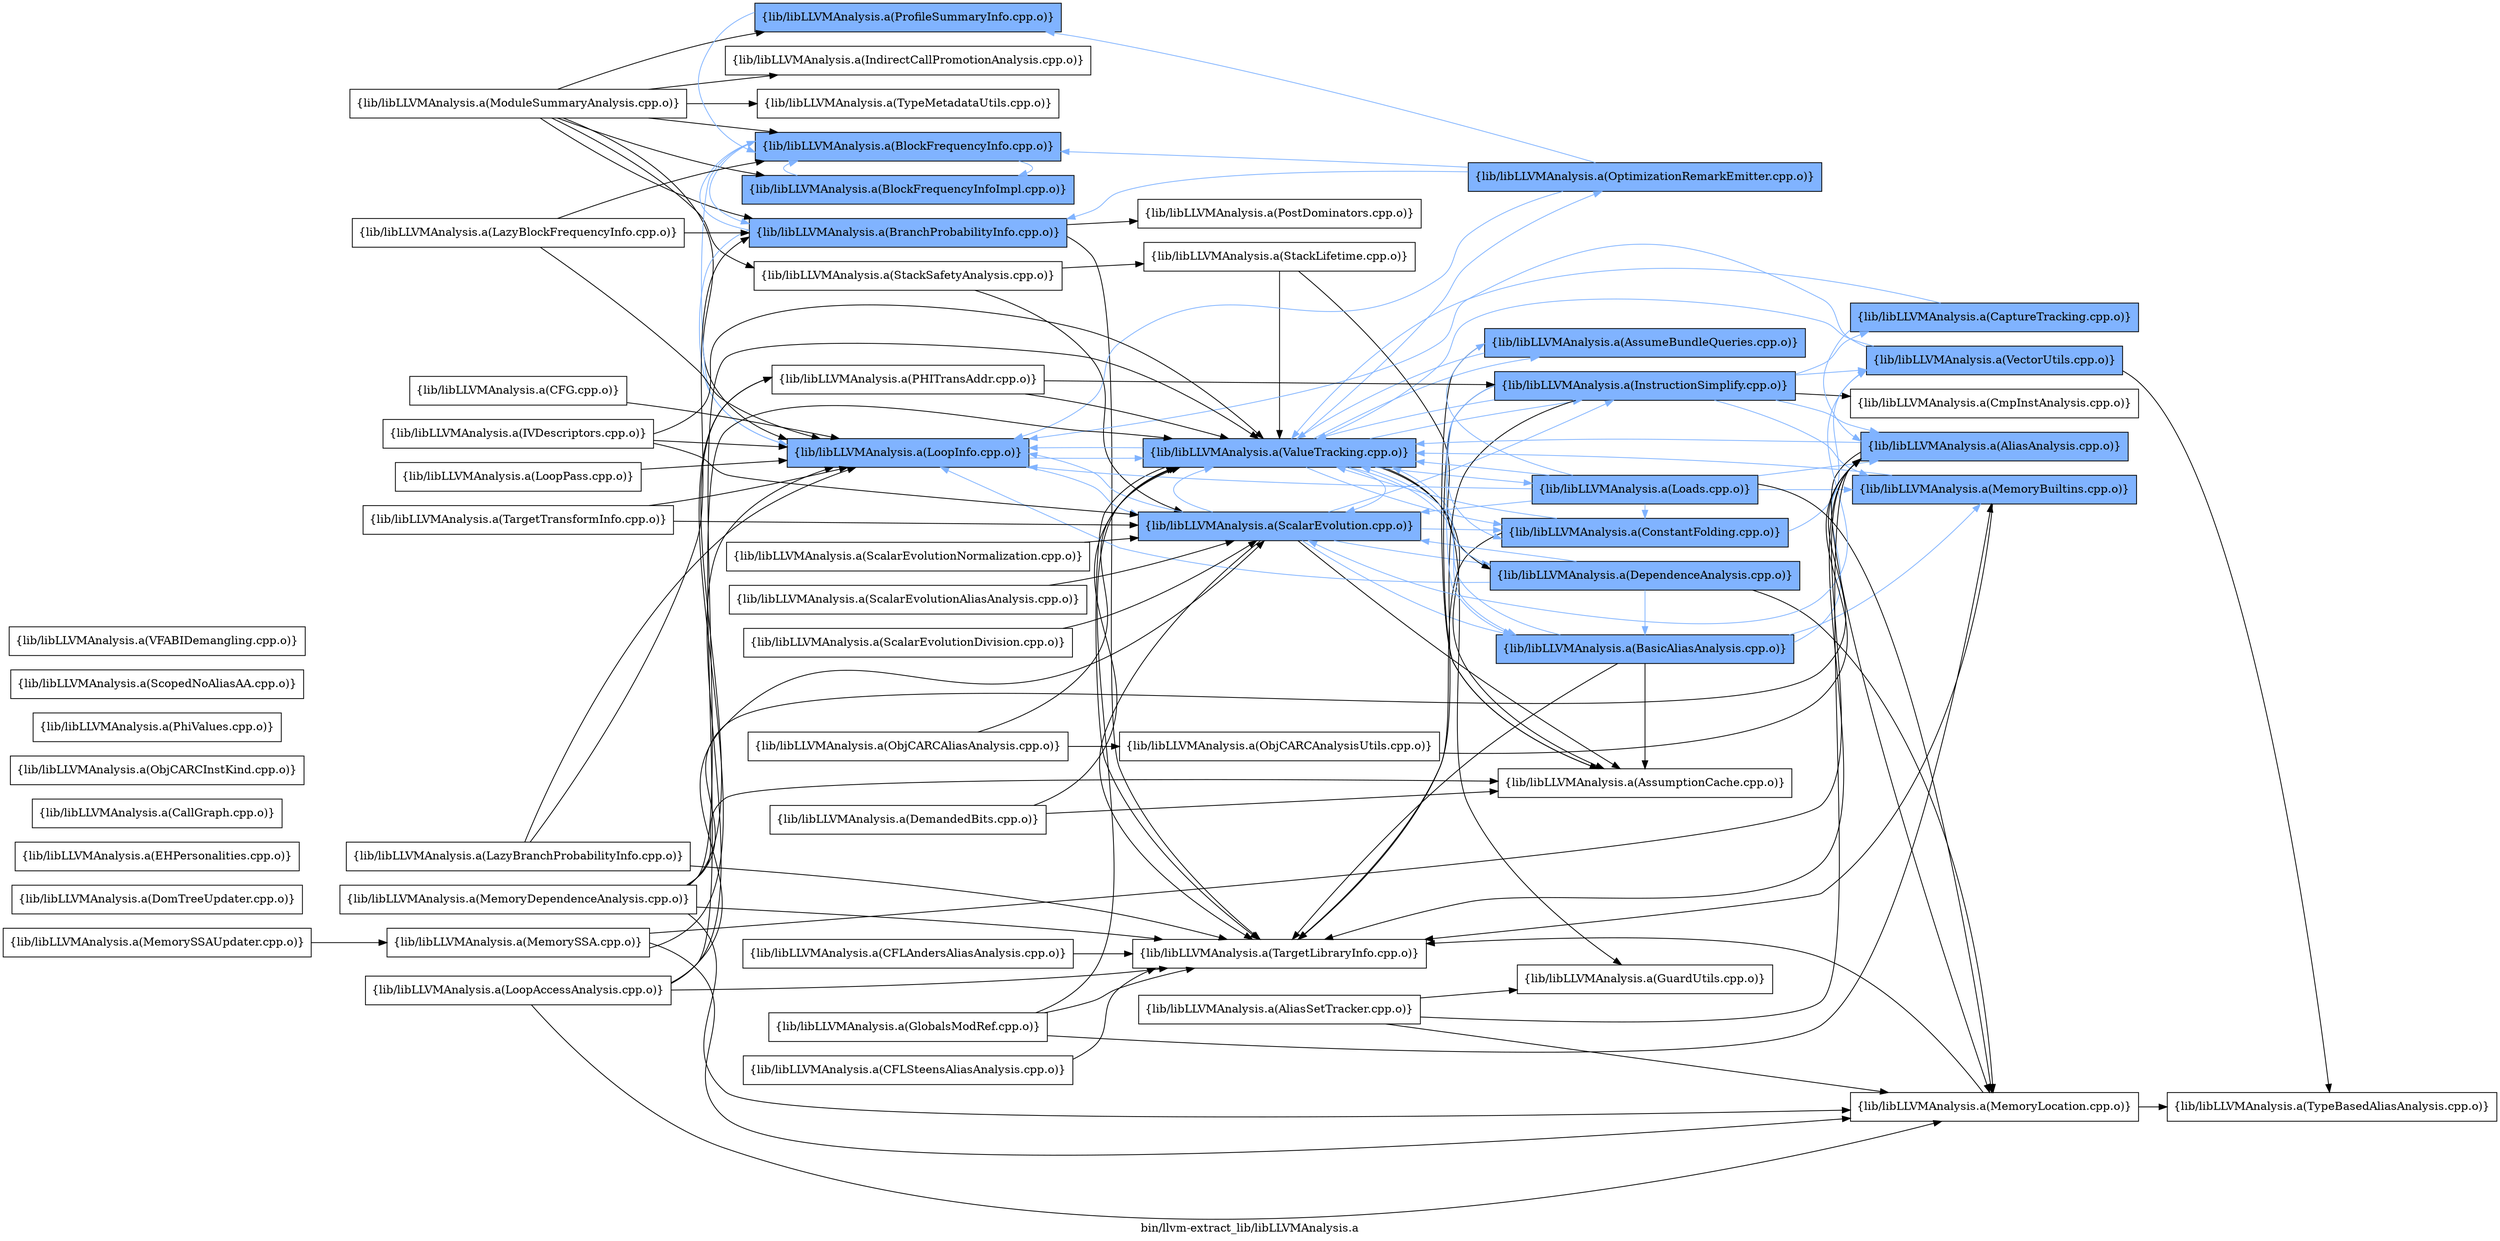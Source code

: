 digraph "bin/llvm-extract_lib/libLLVMAnalysis.a" {
	label="bin/llvm-extract_lib/libLLVMAnalysis.a";
	rankdir=LR;
	{ rank=same; Node0x55a597b45898;  }
	{ rank=same; Node0x55a597b484f8; Node0x55a597b42288; Node0x55a597b405c8; Node0x55a597b48458; Node0x55a597b49678; Node0x55a597b42a08; Node0x55a597b44b28; Node0x55a597b415b8;  }
	{ rank=same; Node0x55a597b46f18; Node0x55a597b42828; Node0x55a597b42c38; Node0x55a597b40348; Node0x55a597b44808;  }
	{ rank=same; Node0x55a597b47aa8; Node0x55a597b48408; Node0x55a597b45fc8; Node0x55a597b46838; Node0x55a597b498f8; Node0x55a597b453e8; Node0x55a597b49628; Node0x55a597b40168; Node0x55a597b408e8;  }
	{ rank=same; Node0x55a597b44f38; Node0x55a597b46608; Node0x55a597b40528; Node0x55a597b457f8; Node0x55a597b45438; Node0x55a597b48b38;  }

	Node0x55a597b45898 [shape=record,shape=box,group=0,label="{lib/libLLVMAnalysis.a(ModuleSummaryAnalysis.cpp.o)}"];
	Node0x55a597b45898 -> Node0x55a597b484f8;
	Node0x55a597b45898 -> Node0x55a597b42288;
	Node0x55a597b45898 -> Node0x55a597b405c8;
	Node0x55a597b45898 -> Node0x55a597b48458;
	Node0x55a597b45898 -> Node0x55a597b49678;
	Node0x55a597b45898 -> Node0x55a597b42a08;
	Node0x55a597b45898 -> Node0x55a597b44b28;
	Node0x55a597b45898 -> Node0x55a597b415b8;
	Node0x55a597b415b8 [shape=record,shape=box,group=0,label="{lib/libLLVMAnalysis.a(TypeMetadataUtils.cpp.o)}"];
	Node0x55a597b47558 [shape=record,shape=box,group=0,label="{lib/libLLVMAnalysis.a(DomTreeUpdater.cpp.o)}"];
	Node0x55a597b48458 [shape=record,shape=box,group=1,style=filled,fillcolor="0.600000 0.5 1",label="{lib/libLLVMAnalysis.a(LoopInfo.cpp.o)}"];
	Node0x55a597b48458 -> Node0x55a597b42c38[color="0.600000 0.5 1"];
	Node0x55a597b48458 -> Node0x55a597b40348[color="0.600000 0.5 1"];
	Node0x55a597b45118 [shape=record,shape=box,group=0,label="{lib/libLLVMAnalysis.a(MemorySSA.cpp.o)}"];
	Node0x55a597b45118 -> Node0x55a597b44f38;
	Node0x55a597b45118 -> Node0x55a597b457f8;
	Node0x55a597b45118 -> Node0x55a597b463d8;
	Node0x55a597b45208 [shape=record,shape=box,group=0,label="{lib/libLLVMAnalysis.a(MemorySSAUpdater.cpp.o)}"];
	Node0x55a597b45208 -> Node0x55a597b45118;
	Node0x55a597b484f8 [shape=record,shape=box,group=1,style=filled,fillcolor="0.600000 0.5 1",label="{lib/libLLVMAnalysis.a(BlockFrequencyInfo.cpp.o)}"];
	Node0x55a597b484f8 -> Node0x55a597b42288[color="0.600000 0.5 1"];
	Node0x55a597b484f8 -> Node0x55a597b405c8[color="0.600000 0.5 1"];
	Node0x55a597b484f8 -> Node0x55a597b48458[color="0.600000 0.5 1"];
	Node0x55a597b405c8 [shape=record,shape=box,group=1,style=filled,fillcolor="0.600000 0.5 1",label="{lib/libLLVMAnalysis.a(BranchProbabilityInfo.cpp.o)}"];
	Node0x55a597b405c8 -> Node0x55a597b484f8[color="0.600000 0.5 1"];
	Node0x55a597b405c8 -> Node0x55a597b48458[color="0.600000 0.5 1"];
	Node0x55a597b405c8 -> Node0x55a597b46f18;
	Node0x55a597b405c8 -> Node0x55a597b42828;
	Node0x55a597b46f18 [shape=record,shape=box,group=0,label="{lib/libLLVMAnalysis.a(PostDominators.cpp.o)}"];
	Node0x55a597b498f8 [shape=record,shape=box,group=1,style=filled,fillcolor="0.600000 0.5 1",label="{lib/libLLVMAnalysis.a(InstructionSimplify.cpp.o)}"];
	Node0x55a597b498f8 -> Node0x55a597b44f38[color="0.600000 0.5 1"];
	Node0x55a597b498f8 -> Node0x55a597b47aa8;
	Node0x55a597b498f8 -> Node0x55a597b48408[color="0.600000 0.5 1"];
	Node0x55a597b498f8 -> Node0x55a597b45438[color="0.600000 0.5 1"];
	Node0x55a597b498f8 -> Node0x55a597b45fc8[color="0.600000 0.5 1"];
	Node0x55a597b498f8 -> Node0x55a597b48b38;
	Node0x55a597b498f8 -> Node0x55a597b46608[color="0.600000 0.5 1"];
	Node0x55a597b498f8 -> Node0x55a597b42828;
	Node0x55a597b498f8 -> Node0x55a597b40348[color="0.600000 0.5 1"];
	Node0x55a597b498f8 -> Node0x55a597b40528[color="0.600000 0.5 1"];
	Node0x55a597b47aa8 [shape=record,shape=box,group=0,label="{lib/libLLVMAnalysis.a(AssumptionCache.cpp.o)}"];
	Node0x55a597b42288 [shape=record,shape=box,group=1,style=filled,fillcolor="0.600000 0.5 1",label="{lib/libLLVMAnalysis.a(BlockFrequencyInfoImpl.cpp.o)}"];
	Node0x55a597b42288 -> Node0x55a597b484f8[color="0.600000 0.5 1"];
	Node0x55a597b46608 [shape=record,shape=box,group=1,style=filled,fillcolor="0.600000 0.5 1",label="{lib/libLLVMAnalysis.a(MemoryBuiltins.cpp.o)}"];
	Node0x55a597b46608 -> Node0x55a597b42828;
	Node0x55a597b46608 -> Node0x55a597b40348[color="0.600000 0.5 1"];
	Node0x55a597b42828 [shape=record,shape=box,group=0,label="{lib/libLLVMAnalysis.a(TargetLibraryInfo.cpp.o)}"];
	Node0x55a597b41978 [shape=record,shape=box,group=0,label="{lib/libLLVMAnalysis.a(TypeBasedAliasAnalysis.cpp.o)}"];
	Node0x55a597b40348 [shape=record,shape=box,group=1,style=filled,fillcolor="0.600000 0.5 1",label="{lib/libLLVMAnalysis.a(ValueTracking.cpp.o)}"];
	Node0x55a597b40348 -> Node0x55a597b453e8[color="0.600000 0.5 1"];
	Node0x55a597b40348 -> Node0x55a597b47aa8;
	Node0x55a597b40348 -> Node0x55a597b48408[color="0.600000 0.5 1"];
	Node0x55a597b40348 -> Node0x55a597b45fc8[color="0.600000 0.5 1"];
	Node0x55a597b40348 -> Node0x55a597b49628;
	Node0x55a597b40348 -> Node0x55a597b498f8[color="0.600000 0.5 1"];
	Node0x55a597b40348 -> Node0x55a597b48458[color="0.600000 0.5 1"];
	Node0x55a597b40348 -> Node0x55a597b42c38[color="0.600000 0.5 1"];
	Node0x55a597b40348 -> Node0x55a597b42828;
	Node0x55a597b40348 -> Node0x55a597b40168[color="0.600000 0.5 1"];
	Node0x55a597b40348 -> Node0x55a597b408e8[color="0.600000 0.5 1"];
	Node0x55a597b42c38 [shape=record,shape=box,group=1,style=filled,fillcolor="0.600000 0.5 1",label="{lib/libLLVMAnalysis.a(ScalarEvolution.cpp.o)}"];
	Node0x55a597b42c38 -> Node0x55a597b47aa8;
	Node0x55a597b42c38 -> Node0x55a597b48408[color="0.600000 0.5 1"];
	Node0x55a597b42c38 -> Node0x55a597b45fc8[color="0.600000 0.5 1"];
	Node0x55a597b42c38 -> Node0x55a597b46838[color="0.600000 0.5 1"];
	Node0x55a597b42c38 -> Node0x55a597b498f8[color="0.600000 0.5 1"];
	Node0x55a597b42c38 -> Node0x55a597b48458[color="0.600000 0.5 1"];
	Node0x55a597b42c38 -> Node0x55a597b42828;
	Node0x55a597b42c38 -> Node0x55a597b40348[color="0.600000 0.5 1"];
	Node0x55a597b44f38 [shape=record,shape=box,group=1,style=filled,fillcolor="0.600000 0.5 1",label="{lib/libLLVMAnalysis.a(AliasAnalysis.cpp.o)}"];
	Node0x55a597b44f38 -> Node0x55a597b457f8;
	Node0x55a597b44f38 -> Node0x55a597b42828;
	Node0x55a597b44f38 -> Node0x55a597b40348[color="0.600000 0.5 1"];
	Node0x55a597b457f8 [shape=record,shape=box,group=0,label="{lib/libLLVMAnalysis.a(MemoryLocation.cpp.o)}"];
	Node0x55a597b457f8 -> Node0x55a597b42828;
	Node0x55a597b457f8 -> Node0x55a597b41978;
	Node0x55a597b45fc8 [shape=record,shape=box,group=1,style=filled,fillcolor="0.600000 0.5 1",label="{lib/libLLVMAnalysis.a(ConstantFolding.cpp.o)}"];
	Node0x55a597b45fc8 -> Node0x55a597b42828;
	Node0x55a597b45fc8 -> Node0x55a597b40348[color="0.600000 0.5 1"];
	Node0x55a597b45fc8 -> Node0x55a597b40528[color="0.600000 0.5 1"];
	Node0x55a597b453e8 [shape=record,shape=box,group=1,style=filled,fillcolor="0.600000 0.5 1",label="{lib/libLLVMAnalysis.a(AssumeBundleQueries.cpp.o)}"];
	Node0x55a597b453e8 -> Node0x55a597b47aa8;
	Node0x55a597b453e8 -> Node0x55a597b40348[color="0.600000 0.5 1"];
	Node0x55a597b48408 [shape=record,shape=box,group=1,style=filled,fillcolor="0.600000 0.5 1",label="{lib/libLLVMAnalysis.a(BasicAliasAnalysis.cpp.o)}"];
	Node0x55a597b48408 -> Node0x55a597b44f38[color="0.600000 0.5 1"];
	Node0x55a597b48408 -> Node0x55a597b47aa8;
	Node0x55a597b48408 -> Node0x55a597b46608[color="0.600000 0.5 1"];
	Node0x55a597b48408 -> Node0x55a597b42828;
	Node0x55a597b48408 -> Node0x55a597b40348[color="0.600000 0.5 1"];
	Node0x55a597b40848 [shape=record,shape=box,group=0,label="{lib/libLLVMAnalysis.a(CFG.cpp.o)}"];
	Node0x55a597b40848 -> Node0x55a597b48458;
	Node0x55a597b43e08 [shape=record,shape=box,group=0,label="{lib/libLLVMAnalysis.a(CFLAndersAliasAnalysis.cpp.o)}"];
	Node0x55a597b43e08 -> Node0x55a597b42828;
	Node0x55a597b44498 [shape=record,shape=box,group=0,label="{lib/libLLVMAnalysis.a(CFLSteensAliasAnalysis.cpp.o)}"];
	Node0x55a597b44498 -> Node0x55a597b42828;
	Node0x55a597b45438 [shape=record,shape=box,group=1,style=filled,fillcolor="0.600000 0.5 1",label="{lib/libLLVMAnalysis.a(CaptureTracking.cpp.o)}"];
	Node0x55a597b45438 -> Node0x55a597b44f38[color="0.600000 0.5 1"];
	Node0x55a597b45438 -> Node0x55a597b40348[color="0.600000 0.5 1"];
	Node0x55a597b40528 [shape=record,shape=box,group=1,style=filled,fillcolor="0.600000 0.5 1",label="{lib/libLLVMAnalysis.a(VectorUtils.cpp.o)}"];
	Node0x55a597b40528 -> Node0x55a597b48458[color="0.600000 0.5 1"];
	Node0x55a597b40528 -> Node0x55a597b42c38[color="0.600000 0.5 1"];
	Node0x55a597b40528 -> Node0x55a597b41978;
	Node0x55a597b40528 -> Node0x55a597b40348[color="0.600000 0.5 1"];
	Node0x55a597b46838 [shape=record,shape=box,group=1,style=filled,fillcolor="0.600000 0.5 1",label="{lib/libLLVMAnalysis.a(DependenceAnalysis.cpp.o)}"];
	Node0x55a597b46838 -> Node0x55a597b48408[color="0.600000 0.5 1"];
	Node0x55a597b46838 -> Node0x55a597b48458[color="0.600000 0.5 1"];
	Node0x55a597b46838 -> Node0x55a597b457f8;
	Node0x55a597b46838 -> Node0x55a597b42c38[color="0.600000 0.5 1"];
	Node0x55a597b46838 -> Node0x55a597b40348[color="0.600000 0.5 1"];
	Node0x55a597b475f8 [shape=record,shape=box,group=0,label="{lib/libLLVMAnalysis.a(EHPersonalities.cpp.o)}"];
	Node0x55a597b484a8 [shape=record,shape=box,group=0,label="{lib/libLLVMAnalysis.a(GlobalsModRef.cpp.o)}"];
	Node0x55a597b484a8 -> Node0x55a597b46608;
	Node0x55a597b484a8 -> Node0x55a597b42828;
	Node0x55a597b484a8 -> Node0x55a597b40348;
	Node0x55a597b48728 [shape=record,shape=box,group=0,label="{lib/libLLVMAnalysis.a(CallGraph.cpp.o)}"];
	Node0x55a597b49628 [shape=record,shape=box,group=0,label="{lib/libLLVMAnalysis.a(GuardUtils.cpp.o)}"];
	Node0x55a597b48b38 [shape=record,shape=box,group=0,label="{lib/libLLVMAnalysis.a(CmpInstAnalysis.cpp.o)}"];
	Node0x55a597b47af8 [shape=record,shape=box,group=0,label="{lib/libLLVMAnalysis.a(IVDescriptors.cpp.o)}"];
	Node0x55a597b47af8 -> Node0x55a597b48458;
	Node0x55a597b47af8 -> Node0x55a597b42c38;
	Node0x55a597b47af8 -> Node0x55a597b40348;
	Node0x55a597b475a8 [shape=record,shape=box,group=0,label="{lib/libLLVMAnalysis.a(DemandedBits.cpp.o)}"];
	Node0x55a597b475a8 -> Node0x55a597b47aa8;
	Node0x55a597b475a8 -> Node0x55a597b40348;
	Node0x55a597b46dd8 [shape=record,shape=box,group=0,label="{lib/libLLVMAnalysis.a(LoopPass.cpp.o)}"];
	Node0x55a597b46dd8 -> Node0x55a597b48458;
	Node0x55a597b46018 [shape=record,shape=box,group=0,label="{lib/libLLVMAnalysis.a(MemoryDependenceAnalysis.cpp.o)}"];
	Node0x55a597b46018 -> Node0x55a597b44f38;
	Node0x55a597b46018 -> Node0x55a597b47aa8;
	Node0x55a597b46018 -> Node0x55a597b457f8;
	Node0x55a597b46018 -> Node0x55a597b463d8;
	Node0x55a597b46018 -> Node0x55a597b42828;
	Node0x55a597b46018 -> Node0x55a597b40348;
	Node0x55a597b463d8 [shape=record,shape=box,group=0,label="{lib/libLLVMAnalysis.a(PHITransAddr.cpp.o)}"];
	Node0x55a597b463d8 -> Node0x55a597b498f8;
	Node0x55a597b463d8 -> Node0x55a597b40348;
	Node0x55a597b49678 [shape=record,shape=box,group=0,label="{lib/libLLVMAnalysis.a(IndirectCallPromotionAnalysis.cpp.o)}"];
	Node0x55a597b42a08 [shape=record,shape=box,group=1,style=filled,fillcolor="0.600000 0.5 1",label="{lib/libLLVMAnalysis.a(ProfileSummaryInfo.cpp.o)}"];
	Node0x55a597b42a08 -> Node0x55a597b484f8[color="0.600000 0.5 1"];
	Node0x55a597b44b28 [shape=record,shape=box,group=0,label="{lib/libLLVMAnalysis.a(StackSafetyAnalysis.cpp.o)}"];
	Node0x55a597b44b28 -> Node0x55a597b42c38;
	Node0x55a597b44b28 -> Node0x55a597b44808;
	Node0x55a597b49b78 [shape=record,shape=box,group=0,label="{lib/libLLVMAnalysis.a(ObjCARCAliasAnalysis.cpp.o)}"];
	Node0x55a597b49b78 -> Node0x55a597b454d8;
	Node0x55a597b49b78 -> Node0x55a597b40348;
	Node0x55a597b454d8 [shape=record,shape=box,group=0,label="{lib/libLLVMAnalysis.a(ObjCARCAnalysisUtils.cpp.o)}"];
	Node0x55a597b454d8 -> Node0x55a597b44f38;
	Node0x55a597b45bb8 [shape=record,shape=box,group=0,label="{lib/libLLVMAnalysis.a(ObjCARCInstKind.cpp.o)}"];
	Node0x55a597b46748 [shape=record,shape=box,group=0,label="{lib/libLLVMAnalysis.a(PhiValues.cpp.o)}"];
	Node0x55a597b43818 [shape=record,shape=box,group=0,label="{lib/libLLVMAnalysis.a(ScalarEvolutionAliasAnalysis.cpp.o)}"];
	Node0x55a597b43818 -> Node0x55a597b42c38;
	Node0x55a597b43a48 [shape=record,shape=box,group=0,label="{lib/libLLVMAnalysis.a(ScalarEvolutionDivision.cpp.o)}"];
	Node0x55a597b43a48 -> Node0x55a597b42c38;
	Node0x55a597b44358 [shape=record,shape=box,group=0,label="{lib/libLLVMAnalysis.a(ScalarEvolutionNormalization.cpp.o)}"];
	Node0x55a597b44358 -> Node0x55a597b42c38;
	Node0x55a597b44808 [shape=record,shape=box,group=0,label="{lib/libLLVMAnalysis.a(StackLifetime.cpp.o)}"];
	Node0x55a597b44808 -> Node0x55a597b46838;
	Node0x55a597b44808 -> Node0x55a597b40348;
	Node0x55a597b439a8 [shape=record,shape=box,group=0,label="{lib/libLLVMAnalysis.a(TargetTransformInfo.cpp.o)}"];
	Node0x55a597b439a8 -> Node0x55a597b48458;
	Node0x55a597b439a8 -> Node0x55a597b42c38;
	Node0x55a597b42468 [shape=record,shape=box,group=0,label="{lib/libLLVMAnalysis.a(ScopedNoAliasAA.cpp.o)}"];
	Node0x55a597b40168 [shape=record,shape=box,group=1,style=filled,fillcolor="0.600000 0.5 1",label="{lib/libLLVMAnalysis.a(Loads.cpp.o)}"];
	Node0x55a597b40168 -> Node0x55a597b44f38[color="0.600000 0.5 1"];
	Node0x55a597b40168 -> Node0x55a597b453e8[color="0.600000 0.5 1"];
	Node0x55a597b40168 -> Node0x55a597b45fc8[color="0.600000 0.5 1"];
	Node0x55a597b40168 -> Node0x55a597b48458[color="0.600000 0.5 1"];
	Node0x55a597b40168 -> Node0x55a597b46608[color="0.600000 0.5 1"];
	Node0x55a597b40168 -> Node0x55a597b457f8;
	Node0x55a597b40168 -> Node0x55a597b42c38[color="0.600000 0.5 1"];
	Node0x55a597b40168 -> Node0x55a597b40348[color="0.600000 0.5 1"];
	Node0x55a597b408e8 [shape=record,shape=box,group=1,style=filled,fillcolor="0.600000 0.5 1",label="{lib/libLLVMAnalysis.a(OptimizationRemarkEmitter.cpp.o)}"];
	Node0x55a597b408e8 -> Node0x55a597b484f8[color="0.600000 0.5 1"];
	Node0x55a597b408e8 -> Node0x55a597b405c8[color="0.600000 0.5 1"];
	Node0x55a597b408e8 -> Node0x55a597b48458[color="0.600000 0.5 1"];
	Node0x55a597b408e8 -> Node0x55a597b42a08[color="0.600000 0.5 1"];
	Node0x55a597b404d8 [shape=record,shape=box,group=0,label="{lib/libLLVMAnalysis.a(LazyBlockFrequencyInfo.cpp.o)}"];
	Node0x55a597b404d8 -> Node0x55a597b484f8;
	Node0x55a597b404d8 -> Node0x55a597b405c8;
	Node0x55a597b404d8 -> Node0x55a597b48458;
	Node0x55a597b3fdf8 [shape=record,shape=box,group=0,label="{lib/libLLVMAnalysis.a(LazyBranchProbabilityInfo.cpp.o)}"];
	Node0x55a597b3fdf8 -> Node0x55a597b405c8;
	Node0x55a597b3fdf8 -> Node0x55a597b48458;
	Node0x55a597b3fdf8 -> Node0x55a597b42828;
	Node0x55a597b40cf8 [shape=record,shape=box,group=0,label="{lib/libLLVMAnalysis.a(LoopAccessAnalysis.cpp.o)}"];
	Node0x55a597b40cf8 -> Node0x55a597b48458;
	Node0x55a597b40cf8 -> Node0x55a597b457f8;
	Node0x55a597b40cf8 -> Node0x55a597b42c38;
	Node0x55a597b40cf8 -> Node0x55a597b42828;
	Node0x55a597b40cf8 -> Node0x55a597b40348;
	Node0x55a597b41428 [shape=record,shape=box,group=0,label="{lib/libLLVMAnalysis.a(AliasSetTracker.cpp.o)}"];
	Node0x55a597b41428 -> Node0x55a597b44f38;
	Node0x55a597b41428 -> Node0x55a597b49628;
	Node0x55a597b41428 -> Node0x55a597b457f8;
	Node0x55a597b41b58 [shape=record,shape=box,group=0,label="{lib/libLLVMAnalysis.a(VFABIDemangling.cpp.o)}"];
}
